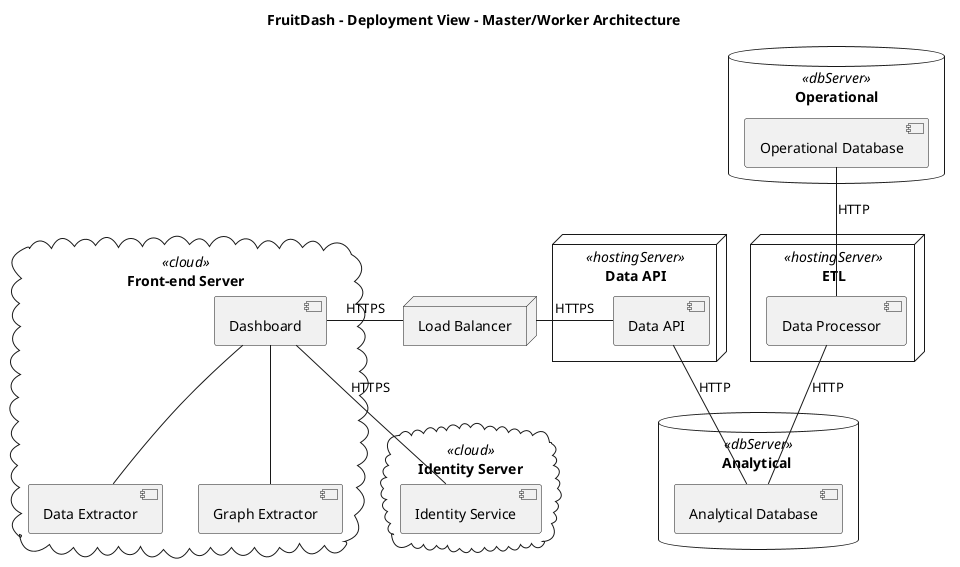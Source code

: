 @startuml
title FruitDash - Deployment View - Master/Worker Architecture

cloud "Front-end Server" as appcloud <<cloud>> {
 [Dashboard] as DASH
 [Data Extractor] as DE
 [Graph Extractor] as GE
}
cloud "Identity Server" as identitycloud <<cloud>> {
 [Identity Service] as IS
}

database "Analytical " as analyticaldb <<dbServer>>  {
 [Analytical Database] as ADB
}
database "Operational" as operationaldb <<dbServer>> {
 [Operational Database] as ODB
}

node "ETL" as transformer <<hostingServer>> {
    [Data Processor] as T
}
node "Data API" as dataapi <<hostingServer>> {
    [Data API] as API
}

node "Load Balancer" as LB 

' Identity
' API -- IS: HTTPS
DASH -- IS: HTTPS

' Dashboard interactions
DASH -- DE
DASH -- GE

' load balancer interactions
DASH - LB: HTTPS
LB - API: HTTPS
' DASH - ADB: HTTPS

ODB -- T: HTTP
T -- ADB: HTTP

' Data sourcing
API -- ADB: HTTP


@enduml